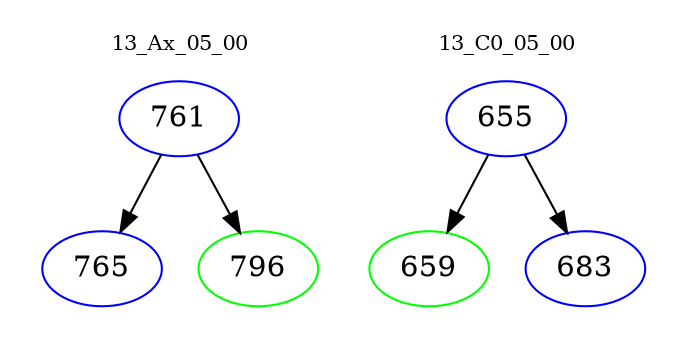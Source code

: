 digraph{
subgraph cluster_0 {
color = white
label = "13_Ax_05_00";
fontsize=10;
T0_761 [label="761", color="blue"]
T0_761 -> T0_765 [color="black"]
T0_765 [label="765", color="blue"]
T0_761 -> T0_796 [color="black"]
T0_796 [label="796", color="green"]
}
subgraph cluster_1 {
color = white
label = "13_C0_05_00";
fontsize=10;
T1_655 [label="655", color="blue"]
T1_655 -> T1_659 [color="black"]
T1_659 [label="659", color="green"]
T1_655 -> T1_683 [color="black"]
T1_683 [label="683", color="blue"]
}
}
